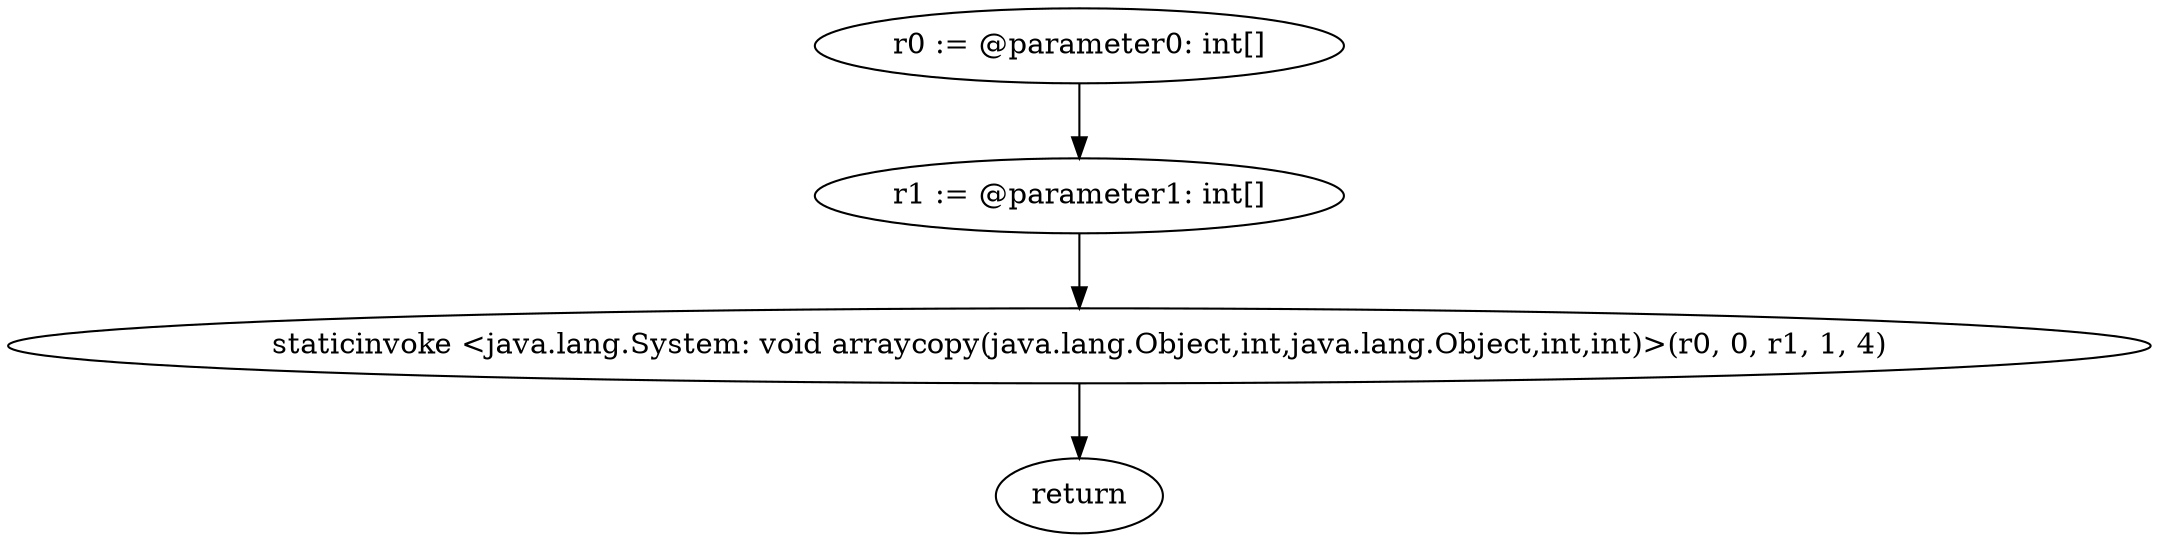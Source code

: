 digraph "unitGraph" {
    "r0 := @parameter0: int[]"
    "r1 := @parameter1: int[]"
    "staticinvoke <java.lang.System: void arraycopy(java.lang.Object,int,java.lang.Object,int,int)>(r0, 0, r1, 1, 4)"
    "return"
    "r0 := @parameter0: int[]"->"r1 := @parameter1: int[]";
    "r1 := @parameter1: int[]"->"staticinvoke <java.lang.System: void arraycopy(java.lang.Object,int,java.lang.Object,int,int)>(r0, 0, r1, 1, 4)";
    "staticinvoke <java.lang.System: void arraycopy(java.lang.Object,int,java.lang.Object,int,int)>(r0, 0, r1, 1, 4)"->"return";
}
